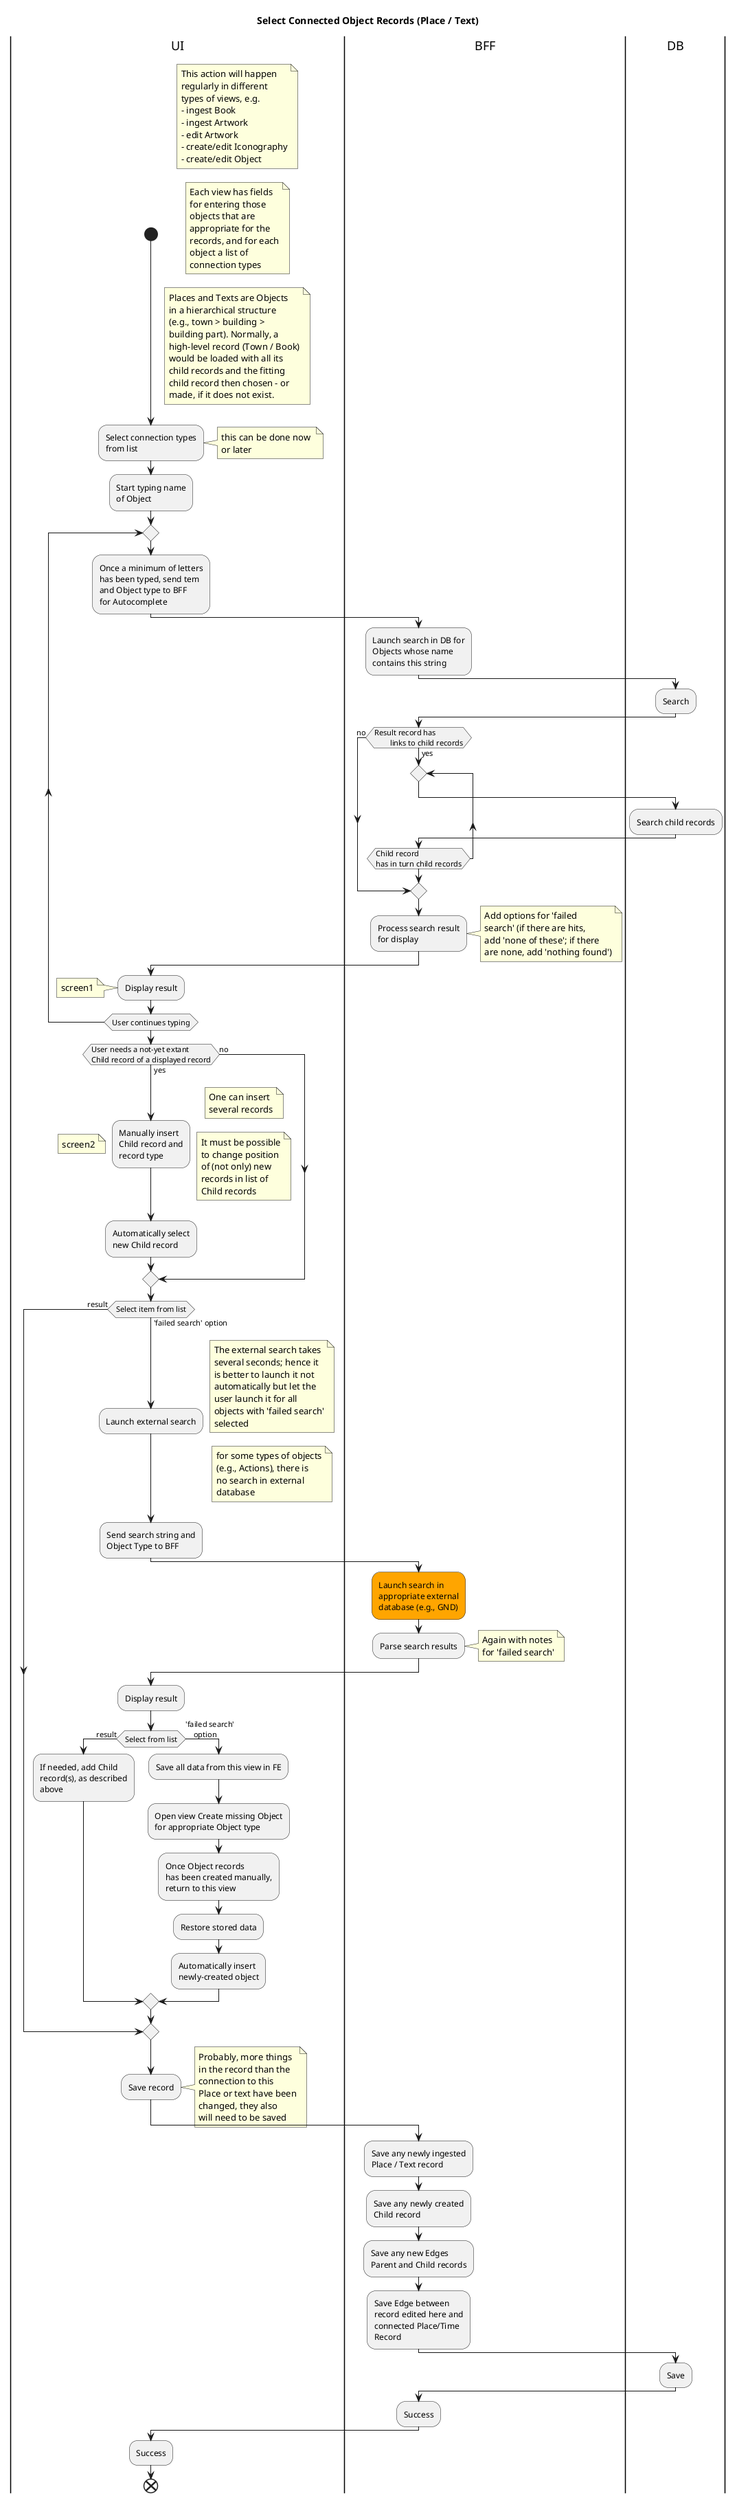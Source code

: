 @startuml connect_place_text
title Select Connected Object Records (Place / Text)

|UI|
start
note right
This action will happen
regularly in different
types of views, e.g.
- ingest Book
- ingest Artwork
- edit Artwork
- create/edit Iconography
- create/edit Object
endnote
note right
Each view has fields
for entering those
objects that are
appropriate for the
records, and for each
object a list of 
connection types
endnote
note right
Places and Texts are Objects
in a hierarchical structure
(e.g., town > building > 
building part). Normally, a 
high-level record (Town / Book)
would be loaded with all its 
child records and the fitting 
child record then chosen - or 
made, if it does not exist. 
endnote
:Select connection types
from list;
note right
this can be done now 
or later
endnote
:Start typing name
of Object;

repeat
    :Once a minimum of letters
    has been typed, send tem
    and Object type to BFF 
    for Autocomplete;
    |BFF|
    :Launch search in DB for
    Objects whose name  
    contains this string;
    
    |DB|
    :Search;
    |BFF|   
    if (Result record has
        links to child records) then (yes)
        repeat
            |DB|
            :Search child records;
            |BFF|
        repeat while (Child record
        has in turn child records)
    else (no)
    end if 
    :Process search result
    for display;
    note right
    Add options for 'failed 
    search' (if there are hits, 
    add 'none of these'; if there
    are none, add 'nothing found')
    endnote

    |UI|
    :Display result;
    note left
    screen1
    end note

repeat while (User continues typing)

if (User needs a not-yet extant 
Child record of a displayed record) then (yes)
    :Manually insert
    Child record and
    record type;
    note left
    screen2
    end note
    note right
    One can insert
    several records
    end note
    note right
    It must be possible
    to change position
    of (not only) new
    records in list of
    Child records
    end note
    :Automatically select
    new Child record;
else (no)
end if 



if (Select item from list) then (result)
    
else ('failed search' option)
    :Launch external search;
    note right
    The external search takes
    several seconds; hence it 
    is better to launch it not
    automatically but let the 
    user launch it for all
    objects with 'failed search'
    selected
    endnote
    note right
    for some types of objects
    (e.g., Actions), there is
    no search in external 
    database
    endnote
    :Send search string and
    Object Type to BFF;
    |BFF|
    #orange:Launch search in 
    appropriate external
    database (e.g., GND);
    :Parse search results;
    note right
    Again with notes
    for 'failed search'
    endnote
    |UI|
    :Display result;
    if (Select from list) then (result)
        :If needed, add Child
        record(s), as described
        above;
    else ('failed search'
    option)
        :Save all data from this view in FE;
        :Open view Create missing Object
        for appropriate Object type;
        :Once Object records
        has been created manually,
        return to this view;
        :Restore stored data;
        :Automatically insert 
        newly-created object;
    end if
end if
:Save record;
note right
Probably, more things
in the record than the 
connection to this
Place or text have been
changed, they also
will need to be saved
end note
|BFF|
:Save any newly ingested
Place / Text record;
:Save any newly created
Child record;
:Save any new Edges
Parent and Child records;
:Save Edge between 
record edited here and
connected Place/Time 
Record;
|DB|
:Save;
|BFF|
:Success;
|UI|
:Success;

end
@enduml